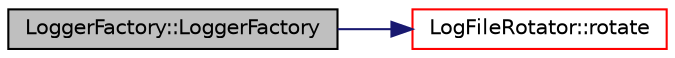 digraph "LoggerFactory::LoggerFactory"
{
 // LATEX_PDF_SIZE
  edge [fontname="Helvetica",fontsize="10",labelfontname="Helvetica",labelfontsize="10"];
  node [fontname="Helvetica",fontsize="10",shape=record];
  rankdir="LR";
  Node1 [label="LoggerFactory::LoggerFactory",height=0.2,width=0.4,color="black", fillcolor="grey75", style="filled", fontcolor="black",tooltip=" "];
  Node1 -> Node2 [color="midnightblue",fontsize="10",style="solid",fontname="Helvetica"];
  Node2 [label="LogFileRotator::rotate",height=0.2,width=0.4,color="red", fillcolor="white", style="filled",URL="$class_log_file_rotator.html#a98b19d1e24f1259b8e971299ab7d1415",tooltip=" "];
}
